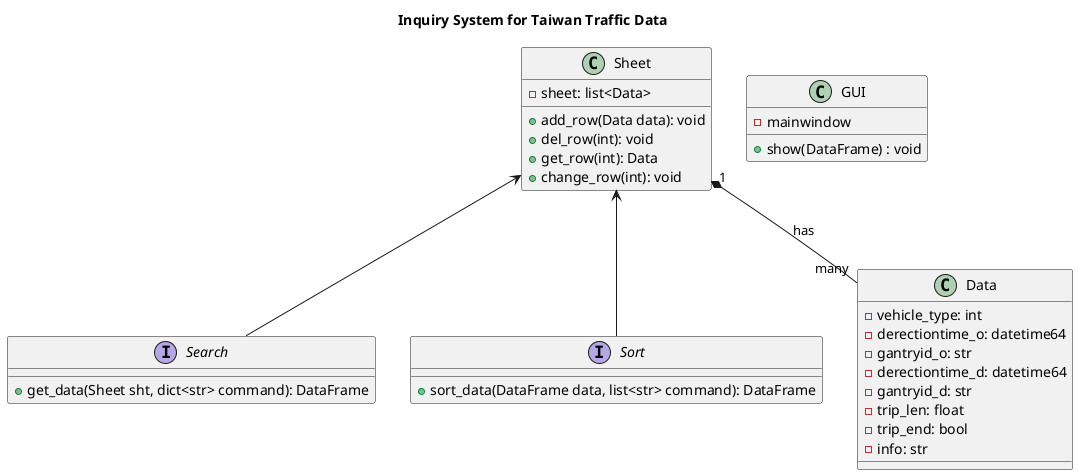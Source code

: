 @startuml InquirySystem
title Inquiry System for Taiwan Traffic Data


interface Search{
    + get_data(Sheet sht, dict<str> command): DataFrame
}

interface Sort{
    + sort_data(DataFrame data, list<str> command): DataFrame
}

class Data{
    - vehicle_type: int
    - derectiontime_o: datetime64
    - gantryid_o: str
    - derectiontime_d: datetime64
    - gantryid_d: str
    - trip_len: float
    - trip_end: bool
    - info: str
}

class Sheet{
    - sheet: list<Data>
    + add_row(Data data): void
    + del_row(int): void
    + get_row(int): Data
    + change_row(int): void
}

class GUI{
    - mainwindow
    + show(DataFrame) : void
}


Sheet "1" *-- "many" Data: has
Sheet <-- Search
Sheet <-- Sort
@enduml
